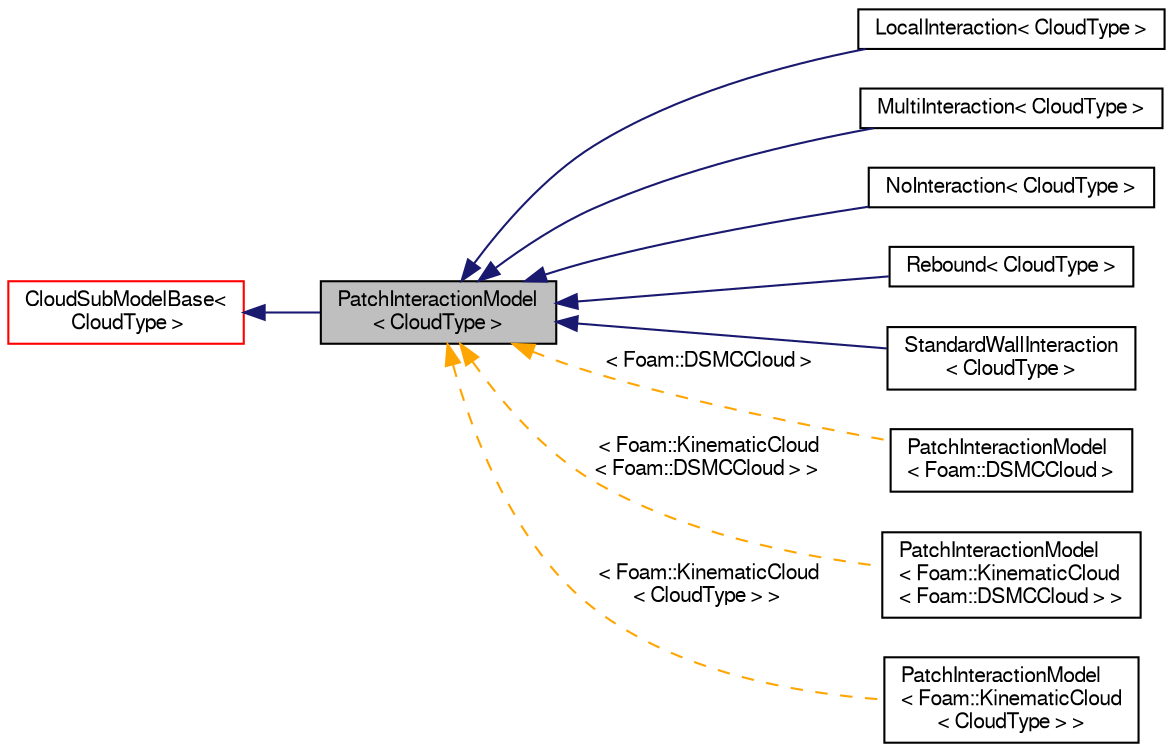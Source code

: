 digraph "PatchInteractionModel&lt; CloudType &gt;"
{
  bgcolor="transparent";
  edge [fontname="FreeSans",fontsize="10",labelfontname="FreeSans",labelfontsize="10"];
  node [fontname="FreeSans",fontsize="10",shape=record];
  rankdir="LR";
  Node1 [label="PatchInteractionModel\l\< CloudType \>",height=0.2,width=0.4,color="black", fillcolor="grey75", style="filled" fontcolor="black"];
  Node2 -> Node1 [dir="back",color="midnightblue",fontsize="10",style="solid",fontname="FreeSans"];
  Node2 [label="CloudSubModelBase\<\l CloudType \>",height=0.2,width=0.4,color="red",URL="$a00276.html",tooltip="Base class for cloud sub-models. "];
  Node1 -> Node3 [dir="back",color="midnightblue",fontsize="10",style="solid",fontname="FreeSans"];
  Node3 [label="LocalInteraction\< CloudType \>",height=0.2,width=0.4,color="black",URL="$a01336.html",tooltip="Patch interaction specified on a patch-by-patch basis. "];
  Node1 -> Node4 [dir="back",color="midnightblue",fontsize="10",style="solid",fontname="FreeSans"];
  Node4 [label="MultiInteraction\< CloudType \>",height=0.2,width=0.4,color="black",URL="$a01500.html",tooltip="Runs multiple patch interaction models in turn. Takes dictionary where all the subdictionaries are th..."];
  Node1 -> Node5 [dir="back",color="midnightblue",fontsize="10",style="solid",fontname="FreeSans"];
  Node5 [label="NoInteraction\< CloudType \>",height=0.2,width=0.4,color="black",URL="$a01564.html",tooltip="Dummy class for &#39;none&#39; option - will raise an error if any functions are called that require return v..."];
  Node1 -> Node6 [dir="back",color="midnightblue",fontsize="10",style="solid",fontname="FreeSans"];
  Node6 [label="Rebound\< CloudType \>",height=0.2,width=0.4,color="black",URL="$a02041.html",tooltip="Simple rebound patch interaction model. "];
  Node1 -> Node7 [dir="back",color="midnightblue",fontsize="10",style="solid",fontname="FreeSans"];
  Node7 [label="StandardWallInteraction\l\< CloudType \>",height=0.2,width=0.4,color="black",URL="$a02358.html",tooltip="Wall interaction model. Three choices: "];
  Node1 -> Node8 [dir="back",color="orange",fontsize="10",style="dashed",label=" \< Foam::DSMCCloud \>" ,fontname="FreeSans"];
  Node8 [label="PatchInteractionModel\l\< Foam::DSMCCloud \>",height=0.2,width=0.4,color="black",URL="$a01755.html"];
  Node1 -> Node9 [dir="back",color="orange",fontsize="10",style="dashed",label=" \< Foam::KinematicCloud\l\< Foam::DSMCCloud \> \>" ,fontname="FreeSans"];
  Node9 [label="PatchInteractionModel\l\< Foam::KinematicCloud\l\< Foam::DSMCCloud \> \>",height=0.2,width=0.4,color="black",URL="$a01755.html"];
  Node1 -> Node10 [dir="back",color="orange",fontsize="10",style="dashed",label=" \< Foam::KinematicCloud\l\< CloudType \> \>" ,fontname="FreeSans"];
  Node10 [label="PatchInteractionModel\l\< Foam::KinematicCloud\l\< CloudType \> \>",height=0.2,width=0.4,color="black",URL="$a01755.html"];
}
